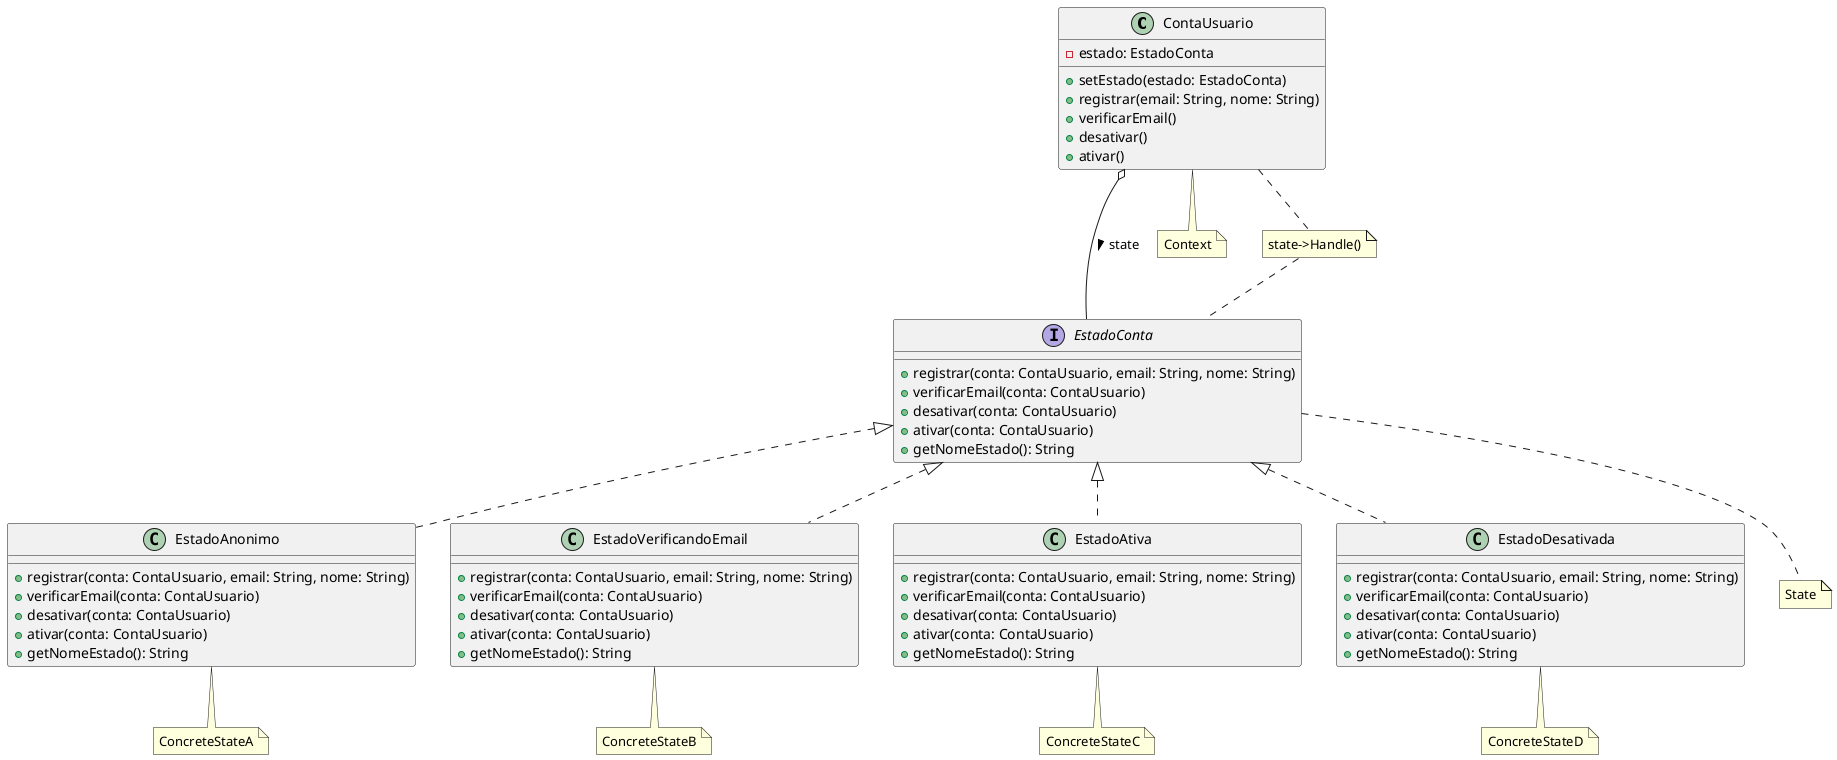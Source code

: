 @startuml
class ContaUsuario {
    -estado: EstadoConta
    +setEstado(estado: EstadoConta)
    +registrar(email: String, nome: String)
    +verificarEmail()
    +desativar()
    +ativar()
}

interface EstadoConta {
    +registrar(conta: ContaUsuario, email: String, nome: String)
    +verificarEmail(conta: ContaUsuario)
    +desativar(conta: ContaUsuario)
    +ativar(conta: ContaUsuario)
    +getNomeEstado(): String
}

class EstadoAnonimo {
    +registrar(conta: ContaUsuario, email: String, nome: String)
    +verificarEmail(conta: ContaUsuario)
    +desativar(conta: ContaUsuario)
    +ativar(conta: ContaUsuario)
    +getNomeEstado(): String
}

class EstadoVerificandoEmail {
    +registrar(conta: ContaUsuario, email: String, nome: String)
    +verificarEmail(conta: ContaUsuario)
    +desativar(conta: ContaUsuario)
    +ativar(conta: ContaUsuario)
    +getNomeEstado(): String
}

class EstadoAtiva {
    +registrar(conta: ContaUsuario, email: String, nome: String)
    +verificarEmail(conta: ContaUsuario)
    +desativar(conta: ContaUsuario)
    +ativar(conta: ContaUsuario)
    +getNomeEstado(): String
}

class EstadoDesativada {
    +registrar(conta: ContaUsuario, email: String, nome: String)
    +verificarEmail(conta: ContaUsuario)
    +desativar(conta: ContaUsuario)
    +ativar(conta: ContaUsuario)
    +getNomeEstado(): String
}

note "Context" as N1
ContaUsuario .. N1

note "State" as N2
EstadoConta .. N2

note "ConcreteStateA" as N3
EstadoAnonimo .. N3

note "ConcreteStateB" as N4
EstadoVerificandoEmail .. N4

note "ConcreteStateC" as N5
EstadoAtiva .. N5

note "ConcreteStateD" as N6
EstadoDesativada .. N6

ContaUsuario o-- EstadoConta : state >
EstadoConta <|.. EstadoAnonimo
EstadoConta <|.. EstadoVerificandoEmail
EstadoConta <|.. EstadoAtiva
EstadoConta <|.. EstadoDesativada

note "state->Handle()" as N7
ContaUsuario .. N7
N7 .. EstadoConta

@enduml